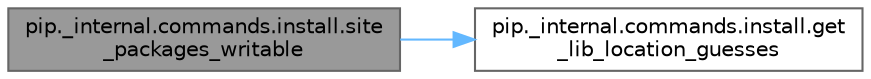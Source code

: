 digraph "pip._internal.commands.install.site_packages_writable"
{
 // LATEX_PDF_SIZE
  bgcolor="transparent";
  edge [fontname=Helvetica,fontsize=10,labelfontname=Helvetica,labelfontsize=10];
  node [fontname=Helvetica,fontsize=10,shape=box,height=0.2,width=0.4];
  rankdir="LR";
  Node1 [id="Node000001",label="pip._internal.commands.install.site\l_packages_writable",height=0.2,width=0.4,color="gray40", fillcolor="grey60", style="filled", fontcolor="black",tooltip=" "];
  Node1 -> Node2 [id="edge1_Node000001_Node000002",color="steelblue1",style="solid",tooltip=" "];
  Node2 [id="Node000002",label="pip._internal.commands.install.get\l_lib_location_guesses",height=0.2,width=0.4,color="grey40", fillcolor="white", style="filled",URL="$namespacepip_1_1__internal_1_1commands_1_1install.html#a6df396e975be35e42bcb96225debc632",tooltip=" "];
}
